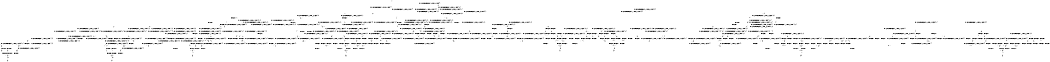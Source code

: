 digraph BCG {
size = "7, 10.5";
center = TRUE;
node [shape = circle];
0 [peripheries = 2];
0 -> 1 [label = "EX !0 !ATOMIC_EXCH_BRANCH (1, +1, TRUE, +0, 2, TRUE) !{}"];
0 -> 2 [label = "EX !2 !ATOMIC_EXCH_BRANCH (1, +0, TRUE, +0, 3, TRUE) !{}"];
0 -> 3 [label = "EX !1 !ATOMIC_EXCH_BRANCH (1, +0, TRUE, +0, 1, TRUE) !{}"];
1 -> 4 [label = "EX !2 !ATOMIC_EXCH_BRANCH (1, +0, TRUE, +0, 3, FALSE) !{0}"];
1 -> 5 [label = "EX !1 !ATOMIC_EXCH_BRANCH (1, +0, TRUE, +0, 1, FALSE) !{0}"];
1 -> 6 [label = "TERMINATE !0"];
2 -> 7 [label = "EX !0 !ATOMIC_EXCH_BRANCH (1, +1, TRUE, +0, 2, TRUE) !{0, 1, 2}"];
2 -> 8 [label = "EX !1 !ATOMIC_EXCH_BRANCH (1, +0, TRUE, +0, 1, TRUE) !{0, 1, 2}"];
2 -> 9 [label = "TERMINATE !2"];
2 -> 10 [label = "EX !0 !ATOMIC_EXCH_BRANCH (1, +1, TRUE, +0, 2, TRUE) !{0, 1, 2}"];
3 -> 11 [label = "EX !1 !ATOMIC_EXCH_BRANCH (1, +0, TRUE, +0, 1, TRUE) !{0, 1}"];
3 -> 12 [label = "EX !0 !ATOMIC_EXCH_BRANCH (1, +1, TRUE, +0, 2, TRUE) !{0, 1}"];
3 -> 13 [label = "EX !2 !ATOMIC_EXCH_BRANCH (1, +0, TRUE, +0, 3, TRUE) !{0, 1}"];
3 -> 14 [label = "EX !0 !ATOMIC_EXCH_BRANCH (1, +1, TRUE, +0, 2, TRUE) !{0, 1}"];
4 -> 7 [label = "EX !2 !ATOMIC_EXCH_BRANCH (1, +1, TRUE, +0, 3, TRUE) !{0, 1, 2}"];
4 -> 15 [label = "EX !1 !ATOMIC_EXCH_BRANCH (1, +0, TRUE, +0, 1, TRUE) !{0, 1, 2}"];
4 -> 16 [label = "TERMINATE !0"];
5 -> 17 [label = "EX !2 !ATOMIC_EXCH_BRANCH (1, +0, TRUE, +0, 3, TRUE) !{0, 1}"];
5 -> 18 [label = "TERMINATE !0"];
5 -> 19 [label = "TERMINATE !1"];
6 -> 20 [label = "EX !2 !ATOMIC_EXCH_BRANCH (1, +0, TRUE, +0, 3, FALSE) !{}"];
6 -> 21 [label = "EX !1 !ATOMIC_EXCH_BRANCH (1, +0, TRUE, +0, 1, FALSE) !{}"];
7 -> 22 [label = "EX !1 !ATOMIC_EXCH_BRANCH (1, +0, TRUE, +0, 1, FALSE) !{0, 1, 2}"];
7 -> 23 [label = "TERMINATE !0"];
7 -> 24 [label = "TERMINATE !2"];
8 -> 8 [label = "EX !1 !ATOMIC_EXCH_BRANCH (1, +0, TRUE, +0, 1, TRUE) !{0, 1, 2}"];
8 -> 25 [label = "EX !0 !ATOMIC_EXCH_BRANCH (1, +1, TRUE, +0, 2, TRUE) !{0, 1, 2}"];
8 -> 26 [label = "TERMINATE !2"];
8 -> 27 [label = "EX !0 !ATOMIC_EXCH_BRANCH (1, +1, TRUE, +0, 2, TRUE) !{0, 1, 2}"];
9 -> 28 [label = "EX !0 !ATOMIC_EXCH_BRANCH (1, +1, TRUE, +0, 2, TRUE) !{0, 1}"];
9 -> 29 [label = "EX !1 !ATOMIC_EXCH_BRANCH (1, +0, TRUE, +0, 1, TRUE) !{0, 1}"];
9 -> 30 [label = "EX !0 !ATOMIC_EXCH_BRANCH (1, +1, TRUE, +0, 2, TRUE) !{0, 1}"];
10 -> 31 [label = "EX !1 !ATOMIC_EXCH_BRANCH (1, +0, TRUE, +0, 1, FALSE) !{0, 1, 2}"];
10 -> 32 [label = "EX !1 !ATOMIC_EXCH_BRANCH (1, +0, TRUE, +0, 1, FALSE) !{0, 1, 2}"];
10 -> 33 [label = "TERMINATE !0"];
10 -> 34 [label = "TERMINATE !2"];
11 -> 11 [label = "EX !1 !ATOMIC_EXCH_BRANCH (1, +0, TRUE, +0, 1, TRUE) !{0, 1}"];
11 -> 12 [label = "EX !0 !ATOMIC_EXCH_BRANCH (1, +1, TRUE, +0, 2, TRUE) !{0, 1}"];
11 -> 13 [label = "EX !2 !ATOMIC_EXCH_BRANCH (1, +0, TRUE, +0, 3, TRUE) !{0, 1}"];
11 -> 14 [label = "EX !0 !ATOMIC_EXCH_BRANCH (1, +1, TRUE, +0, 2, TRUE) !{0, 1}"];
12 -> 35 [label = "EX !1 !ATOMIC_EXCH_BRANCH (1, +0, TRUE, +0, 1, FALSE) !{0, 1}"];
12 -> 36 [label = "EX !2 !ATOMIC_EXCH_BRANCH (1, +0, TRUE, +0, 3, FALSE) !{0, 1}"];
12 -> 37 [label = "TERMINATE !0"];
13 -> 8 [label = "EX !1 !ATOMIC_EXCH_BRANCH (1, +0, TRUE, +0, 1, TRUE) !{0, 1, 2}"];
13 -> 25 [label = "EX !0 !ATOMIC_EXCH_BRANCH (1, +1, TRUE, +0, 2, TRUE) !{0, 1, 2}"];
13 -> 26 [label = "TERMINATE !2"];
13 -> 27 [label = "EX !0 !ATOMIC_EXCH_BRANCH (1, +1, TRUE, +0, 2, TRUE) !{0, 1, 2}"];
14 -> 38 [label = "EX !1 !ATOMIC_EXCH_BRANCH (1, +0, TRUE, +0, 1, FALSE) !{0, 1}"];
14 -> 39 [label = "EX !1 !ATOMIC_EXCH_BRANCH (1, +0, TRUE, +0, 1, FALSE) !{0, 1}"];
14 -> 40 [label = "EX !2 !ATOMIC_EXCH_BRANCH (1, +0, TRUE, +0, 3, FALSE) !{0, 1}"];
14 -> 41 [label = "TERMINATE !0"];
15 -> 15 [label = "EX !1 !ATOMIC_EXCH_BRANCH (1, +0, TRUE, +0, 1, TRUE) !{0, 1, 2}"];
15 -> 25 [label = "EX !2 !ATOMIC_EXCH_BRANCH (1, +1, TRUE, +0, 3, TRUE) !{0, 1, 2}"];
15 -> 42 [label = "TERMINATE !0"];
16 -> 43 [label = "EX !2 !ATOMIC_EXCH_BRANCH (1, +1, TRUE, +0, 3, TRUE) !{1, 2}"];
16 -> 44 [label = "EX !1 !ATOMIC_EXCH_BRANCH (1, +0, TRUE, +0, 1, TRUE) !{1, 2}"];
16 -> 45 [label = "EX !1 !ATOMIC_EXCH_BRANCH (1, +0, TRUE, +0, 1, TRUE) !{1, 2}"];
17 -> 46 [label = "TERMINATE !0"];
17 -> 47 [label = "TERMINATE !2"];
17 -> 48 [label = "TERMINATE !1"];
18 -> 49 [label = "EX !2 !ATOMIC_EXCH_BRANCH (1, +0, TRUE, +0, 3, TRUE) !{1}"];
18 -> 50 [label = "TERMINATE !1"];
19 -> 51 [label = "EX !2 !ATOMIC_EXCH_BRANCH (1, +0, TRUE, +0, 3, TRUE) !{0}"];
19 -> 50 [label = "TERMINATE !0"];
20 -> 43 [label = "EX !2 !ATOMIC_EXCH_BRANCH (1, +1, TRUE, +0, 3, TRUE) !{1, 2}"];
20 -> 44 [label = "EX !1 !ATOMIC_EXCH_BRANCH (1, +0, TRUE, +0, 1, TRUE) !{1, 2}"];
20 -> 45 [label = "EX !1 !ATOMIC_EXCH_BRANCH (1, +0, TRUE, +0, 1, TRUE) !{1, 2}"];
21 -> 49 [label = "EX !2 !ATOMIC_EXCH_BRANCH (1, +0, TRUE, +0, 3, TRUE) !{1}"];
21 -> 50 [label = "TERMINATE !1"];
22 -> 46 [label = "TERMINATE !0"];
22 -> 47 [label = "TERMINATE !2"];
22 -> 48 [label = "TERMINATE !1"];
23 -> 52 [label = "EX !1 !ATOMIC_EXCH_BRANCH (1, +0, TRUE, +0, 1, FALSE) !{1, 2}"];
23 -> 53 [label = "TERMINATE !2"];
23 -> 54 [label = "EX !1 !ATOMIC_EXCH_BRANCH (1, +0, TRUE, +0, 1, FALSE) !{1, 2}"];
24 -> 55 [label = "EX !1 !ATOMIC_EXCH_BRANCH (1, +0, TRUE, +0, 1, FALSE) !{0, 1}"];
24 -> 53 [label = "TERMINATE !0"];
25 -> 22 [label = "EX !1 !ATOMIC_EXCH_BRANCH (1, +0, TRUE, +0, 1, FALSE) !{0, 1, 2}"];
25 -> 56 [label = "TERMINATE !0"];
25 -> 57 [label = "TERMINATE !2"];
26 -> 29 [label = "EX !1 !ATOMIC_EXCH_BRANCH (1, +0, TRUE, +0, 1, TRUE) !{0, 1}"];
26 -> 58 [label = "EX !0 !ATOMIC_EXCH_BRANCH (1, +1, TRUE, +0, 2, TRUE) !{0, 1}"];
26 -> 59 [label = "EX !0 !ATOMIC_EXCH_BRANCH (1, +1, TRUE, +0, 2, TRUE) !{0, 1}"];
27 -> 31 [label = "EX !1 !ATOMIC_EXCH_BRANCH (1, +0, TRUE, +0, 1, FALSE) !{0, 1, 2}"];
27 -> 32 [label = "EX !1 !ATOMIC_EXCH_BRANCH (1, +0, TRUE, +0, 1, FALSE) !{0, 1, 2}"];
27 -> 60 [label = "TERMINATE !0"];
27 -> 61 [label = "TERMINATE !2"];
28 -> 55 [label = "EX !1 !ATOMIC_EXCH_BRANCH (1, +0, TRUE, +0, 1, FALSE) !{0, 1}"];
28 -> 53 [label = "TERMINATE !0"];
29 -> 29 [label = "EX !1 !ATOMIC_EXCH_BRANCH (1, +0, TRUE, +0, 1, TRUE) !{0, 1}"];
29 -> 58 [label = "EX !0 !ATOMIC_EXCH_BRANCH (1, +1, TRUE, +0, 2, TRUE) !{0, 1}"];
29 -> 59 [label = "EX !0 !ATOMIC_EXCH_BRANCH (1, +1, TRUE, +0, 2, TRUE) !{0, 1}"];
30 -> 62 [label = "EX !1 !ATOMIC_EXCH_BRANCH (1, +0, TRUE, +0, 1, FALSE) !{0, 1}"];
30 -> 63 [label = "EX !1 !ATOMIC_EXCH_BRANCH (1, +0, TRUE, +0, 1, FALSE) !{0, 1}"];
30 -> 64 [label = "TERMINATE !0"];
31 -> 65 [label = "TERMINATE !0"];
31 -> 66 [label = "TERMINATE !2"];
31 -> 67 [label = "TERMINATE !1"];
32 -> 68 [label = "TERMINATE !0"];
32 -> 69 [label = "TERMINATE !2"];
32 -> 70 [label = "TERMINATE !1"];
33 -> 71 [label = "EX !1 !ATOMIC_EXCH_BRANCH (1, +0, TRUE, +0, 1, FALSE) !{1, 2}"];
33 -> 72 [label = "TERMINATE !2"];
34 -> 73 [label = "EX !1 !ATOMIC_EXCH_BRANCH (1, +0, TRUE, +0, 1, FALSE) !{0, 1}"];
34 -> 72 [label = "TERMINATE !0"];
35 -> 17 [label = "EX !2 !ATOMIC_EXCH_BRANCH (1, +0, TRUE, +0, 3, TRUE) !{0, 1}"];
35 -> 18 [label = "TERMINATE !0"];
35 -> 19 [label = "TERMINATE !1"];
36 -> 15 [label = "EX !1 !ATOMIC_EXCH_BRANCH (1, +0, TRUE, +0, 1, TRUE) !{0, 1, 2}"];
36 -> 25 [label = "EX !2 !ATOMIC_EXCH_BRANCH (1, +1, TRUE, +0, 3, TRUE) !{0, 1, 2}"];
36 -> 42 [label = "TERMINATE !0"];
37 -> 74 [label = "EX !1 !ATOMIC_EXCH_BRANCH (1, +0, TRUE, +0, 1, FALSE) !{1}"];
37 -> 75 [label = "EX !2 !ATOMIC_EXCH_BRANCH (1, +0, TRUE, +0, 3, FALSE) !{1}"];
37 -> 76 [label = "EX !1 !ATOMIC_EXCH_BRANCH (1, +0, TRUE, +0, 1, FALSE) !{1}"];
38 -> 77 [label = "EX !2 !ATOMIC_EXCH_BRANCH (1, +0, TRUE, +0, 3, TRUE) !{0, 1}"];
38 -> 78 [label = "TERMINATE !0"];
38 -> 79 [label = "TERMINATE !1"];
39 -> 80 [label = "EX !2 !ATOMIC_EXCH_BRANCH (1, +0, TRUE, +0, 3, TRUE) !{0, 1}"];
39 -> 81 [label = "TERMINATE !0"];
39 -> 82 [label = "TERMINATE !1"];
40 -> 83 [label = "EX !1 !ATOMIC_EXCH_BRANCH (1, +0, TRUE, +0, 1, TRUE) !{0, 1, 2}"];
40 -> 84 [label = "EX !2 !ATOMIC_EXCH_BRANCH (1, +1, TRUE, +0, 3, TRUE) !{0, 1, 2}"];
40 -> 85 [label = "TERMINATE !0"];
41 -> 86 [label = "EX !1 !ATOMIC_EXCH_BRANCH (1, +0, TRUE, +0, 1, FALSE) !{1}"];
41 -> 87 [label = "EX !2 !ATOMIC_EXCH_BRANCH (1, +0, TRUE, +0, 3, FALSE) !{1}"];
42 -> 44 [label = "EX !1 !ATOMIC_EXCH_BRANCH (1, +0, TRUE, +0, 1, TRUE) !{1, 2}"];
42 -> 88 [label = "EX !2 !ATOMIC_EXCH_BRANCH (1, +1, TRUE, +0, 3, TRUE) !{1, 2}"];
42 -> 45 [label = "EX !1 !ATOMIC_EXCH_BRANCH (1, +0, TRUE, +0, 1, TRUE) !{1, 2}"];
43 -> 52 [label = "EX !1 !ATOMIC_EXCH_BRANCH (1, +0, TRUE, +0, 1, FALSE) !{1, 2}"];
43 -> 53 [label = "TERMINATE !2"];
43 -> 54 [label = "EX !1 !ATOMIC_EXCH_BRANCH (1, +0, TRUE, +0, 1, FALSE) !{1, 2}"];
44 -> 44 [label = "EX !1 !ATOMIC_EXCH_BRANCH (1, +0, TRUE, +0, 1, TRUE) !{1, 2}"];
44 -> 88 [label = "EX !2 !ATOMIC_EXCH_BRANCH (1, +1, TRUE, +0, 3, TRUE) !{1, 2}"];
44 -> 45 [label = "EX !1 !ATOMIC_EXCH_BRANCH (1, +0, TRUE, +0, 1, TRUE) !{1, 2}"];
45 -> 89 [label = "EX !2 !ATOMIC_EXCH_BRANCH (1, +1, TRUE, +0, 3, TRUE) !{1, 2}"];
45 -> 45 [label = "EX !1 !ATOMIC_EXCH_BRANCH (1, +0, TRUE, +0, 1, TRUE) !{1, 2}"];
45 -> 90 [label = "EX !2 !ATOMIC_EXCH_BRANCH (1, +1, TRUE, +0, 3, TRUE) !{1, 2}"];
46 -> 91 [label = "TERMINATE !2"];
46 -> 92 [label = "TERMINATE !1"];
47 -> 91 [label = "TERMINATE !0"];
47 -> 93 [label = "TERMINATE !1"];
48 -> 92 [label = "TERMINATE !0"];
48 -> 93 [label = "TERMINATE !2"];
49 -> 91 [label = "TERMINATE !2"];
49 -> 92 [label = "TERMINATE !1"];
50 -> 94 [label = "EX !2 !ATOMIC_EXCH_BRANCH (1, +0, TRUE, +0, 3, TRUE) !{}"];
51 -> 92 [label = "TERMINATE !0"];
51 -> 93 [label = "TERMINATE !2"];
52 -> 91 [label = "TERMINATE !2"];
52 -> 92 [label = "TERMINATE !1"];
53 -> 95 [label = "EX !1 !ATOMIC_EXCH_BRANCH (1, +0, TRUE, +0, 1, FALSE) !{1}"];
53 -> 96 [label = "EX !1 !ATOMIC_EXCH_BRANCH (1, +0, TRUE, +0, 1, FALSE) !{1}"];
54 -> 97 [label = "TERMINATE !2"];
54 -> 98 [label = "TERMINATE !1"];
55 -> 91 [label = "TERMINATE !0"];
55 -> 93 [label = "TERMINATE !1"];
56 -> 52 [label = "EX !1 !ATOMIC_EXCH_BRANCH (1, +0, TRUE, +0, 1, FALSE) !{1, 2}"];
56 -> 99 [label = "TERMINATE !2"];
56 -> 54 [label = "EX !1 !ATOMIC_EXCH_BRANCH (1, +0, TRUE, +0, 1, FALSE) !{1, 2}"];
57 -> 55 [label = "EX !1 !ATOMIC_EXCH_BRANCH (1, +0, TRUE, +0, 1, FALSE) !{0, 1}"];
57 -> 99 [label = "TERMINATE !0"];
58 -> 55 [label = "EX !1 !ATOMIC_EXCH_BRANCH (1, +0, TRUE, +0, 1, FALSE) !{0, 1}"];
58 -> 99 [label = "TERMINATE !0"];
59 -> 62 [label = "EX !1 !ATOMIC_EXCH_BRANCH (1, +0, TRUE, +0, 1, FALSE) !{0, 1}"];
59 -> 63 [label = "EX !1 !ATOMIC_EXCH_BRANCH (1, +0, TRUE, +0, 1, FALSE) !{0, 1}"];
59 -> 100 [label = "TERMINATE !0"];
60 -> 71 [label = "EX !1 !ATOMIC_EXCH_BRANCH (1, +0, TRUE, +0, 1, FALSE) !{1, 2}"];
60 -> 101 [label = "TERMINATE !2"];
61 -> 73 [label = "EX !1 !ATOMIC_EXCH_BRANCH (1, +0, TRUE, +0, 1, FALSE) !{0, 1}"];
61 -> 101 [label = "TERMINATE !0"];
62 -> 102 [label = "TERMINATE !0"];
62 -> 103 [label = "TERMINATE !1"];
63 -> 104 [label = "TERMINATE !0"];
63 -> 105 [label = "TERMINATE !1"];
64 -> 106 [label = "EX !1 !ATOMIC_EXCH_BRANCH (1, +0, TRUE, +0, 1, FALSE) !{1}"];
65 -> 107 [label = "TERMINATE !2"];
65 -> 108 [label = "TERMINATE !1"];
66 -> 107 [label = "TERMINATE !0"];
66 -> 109 [label = "TERMINATE !1"];
67 -> 108 [label = "TERMINATE !0"];
67 -> 109 [label = "TERMINATE !2"];
68 -> 110 [label = "TERMINATE !2"];
68 -> 111 [label = "TERMINATE !1"];
69 -> 110 [label = "TERMINATE !0"];
69 -> 112 [label = "TERMINATE !1"];
70 -> 111 [label = "TERMINATE !0"];
70 -> 112 [label = "TERMINATE !2"];
71 -> 110 [label = "TERMINATE !2"];
71 -> 111 [label = "TERMINATE !1"];
72 -> 113 [label = "EX !1 !ATOMIC_EXCH_BRANCH (1, +0, TRUE, +0, 1, FALSE) !{1}"];
73 -> 110 [label = "TERMINATE !0"];
73 -> 112 [label = "TERMINATE !1"];
74 -> 49 [label = "EX !2 !ATOMIC_EXCH_BRANCH (1, +0, TRUE, +0, 3, TRUE) !{1}"];
74 -> 50 [label = "TERMINATE !1"];
75 -> 44 [label = "EX !1 !ATOMIC_EXCH_BRANCH (1, +0, TRUE, +0, 1, TRUE) !{1, 2}"];
75 -> 88 [label = "EX !2 !ATOMIC_EXCH_BRANCH (1, +1, TRUE, +0, 3, TRUE) !{1, 2}"];
75 -> 45 [label = "EX !1 !ATOMIC_EXCH_BRANCH (1, +0, TRUE, +0, 1, TRUE) !{1, 2}"];
76 -> 114 [label = "EX !2 !ATOMIC_EXCH_BRANCH (1, +0, TRUE, +0, 3, TRUE) !{1}"];
76 -> 115 [label = "TERMINATE !1"];
77 -> 116 [label = "TERMINATE !0"];
77 -> 117 [label = "TERMINATE !2"];
77 -> 118 [label = "TERMINATE !1"];
78 -> 119 [label = "EX !2 !ATOMIC_EXCH_BRANCH (1, +0, TRUE, +0, 3, TRUE) !{1}"];
78 -> 120 [label = "TERMINATE !1"];
79 -> 121 [label = "EX !2 !ATOMIC_EXCH_BRANCH (1, +0, TRUE, +0, 3, TRUE) !{0}"];
79 -> 120 [label = "TERMINATE !0"];
80 -> 122 [label = "TERMINATE !0"];
80 -> 123 [label = "TERMINATE !2"];
80 -> 124 [label = "TERMINATE !1"];
81 -> 125 [label = "EX !2 !ATOMIC_EXCH_BRANCH (1, +0, TRUE, +0, 3, TRUE) !{1}"];
81 -> 126 [label = "TERMINATE !1"];
82 -> 127 [label = "EX !2 !ATOMIC_EXCH_BRANCH (1, +0, TRUE, +0, 3, TRUE) !{0}"];
82 -> 126 [label = "TERMINATE !0"];
83 -> 83 [label = "EX !1 !ATOMIC_EXCH_BRANCH (1, +0, TRUE, +0, 1, TRUE) !{0, 1, 2}"];
83 -> 84 [label = "EX !2 !ATOMIC_EXCH_BRANCH (1, +1, TRUE, +0, 3, TRUE) !{0, 1, 2}"];
83 -> 85 [label = "TERMINATE !0"];
84 -> 128 [label = "EX !1 !ATOMIC_EXCH_BRANCH (1, +0, TRUE, +0, 1, FALSE) !{0, 1, 2}"];
84 -> 129 [label = "TERMINATE !0"];
84 -> 130 [label = "TERMINATE !2"];
85 -> 131 [label = "EX !1 !ATOMIC_EXCH_BRANCH (1, +0, TRUE, +0, 1, TRUE) !{1, 2}"];
85 -> 132 [label = "EX !2 !ATOMIC_EXCH_BRANCH (1, +1, TRUE, +0, 3, TRUE) !{1, 2}"];
86 -> 125 [label = "EX !2 !ATOMIC_EXCH_BRANCH (1, +0, TRUE, +0, 3, TRUE) !{1}"];
86 -> 126 [label = "TERMINATE !1"];
87 -> 131 [label = "EX !1 !ATOMIC_EXCH_BRANCH (1, +0, TRUE, +0, 1, TRUE) !{1, 2}"];
87 -> 132 [label = "EX !2 !ATOMIC_EXCH_BRANCH (1, +1, TRUE, +0, 3, TRUE) !{1, 2}"];
88 -> 52 [label = "EX !1 !ATOMIC_EXCH_BRANCH (1, +0, TRUE, +0, 1, FALSE) !{1, 2}"];
88 -> 99 [label = "TERMINATE !2"];
88 -> 54 [label = "EX !1 !ATOMIC_EXCH_BRANCH (1, +0, TRUE, +0, 1, FALSE) !{1, 2}"];
89 -> 133 [label = "EX !1 !ATOMIC_EXCH_BRANCH (1, +0, TRUE, +0, 1, FALSE) !{1, 2}"];
89 -> 134 [label = "TERMINATE !2"];
89 -> 54 [label = "EX !1 !ATOMIC_EXCH_BRANCH (1, +0, TRUE, +0, 1, FALSE) !{1, 2}"];
90 -> 54 [label = "EX !1 !ATOMIC_EXCH_BRANCH (1, +0, TRUE, +0, 1, FALSE) !{1, 2}"];
90 -> 135 [label = "TERMINATE !2"];
91 -> 136 [label = "TERMINATE !1"];
92 -> 136 [label = "TERMINATE !2"];
93 -> 136 [label = "TERMINATE !0"];
94 -> 136 [label = "TERMINATE !2"];
95 -> 136 [label = "TERMINATE !1"];
96 -> 137 [label = "TERMINATE !1"];
97 -> 138 [label = "TERMINATE !1"];
98 -> 138 [label = "TERMINATE !2"];
99 -> 95 [label = "EX !1 !ATOMIC_EXCH_BRANCH (1, +0, TRUE, +0, 1, FALSE) !{1}"];
99 -> 96 [label = "EX !1 !ATOMIC_EXCH_BRANCH (1, +0, TRUE, +0, 1, FALSE) !{1}"];
100 -> 106 [label = "EX !1 !ATOMIC_EXCH_BRANCH (1, +0, TRUE, +0, 1, FALSE) !{1}"];
101 -> 113 [label = "EX !1 !ATOMIC_EXCH_BRANCH (1, +0, TRUE, +0, 1, FALSE) !{1}"];
102 -> 139 [label = "TERMINATE !1"];
103 -> 139 [label = "TERMINATE !0"];
104 -> 140 [label = "TERMINATE !1"];
105 -> 140 [label = "TERMINATE !0"];
106 -> 140 [label = "TERMINATE !1"];
107 -> 141 [label = "TERMINATE !1"];
108 -> 141 [label = "TERMINATE !2"];
109 -> 141 [label = "TERMINATE !0"];
110 -> 142 [label = "TERMINATE !1"];
111 -> 142 [label = "TERMINATE !2"];
112 -> 142 [label = "TERMINATE !0"];
113 -> 142 [label = "TERMINATE !1"];
114 -> 143 [label = "TERMINATE !2"];
114 -> 144 [label = "TERMINATE !1"];
115 -> 145 [label = "EX !2 !ATOMIC_EXCH_BRANCH (1, +0, TRUE, +0, 3, TRUE) !{}"];
116 -> 102 [label = "TERMINATE !2"];
116 -> 146 [label = "TERMINATE !1"];
117 -> 102 [label = "TERMINATE !0"];
117 -> 103 [label = "TERMINATE !1"];
118 -> 146 [label = "TERMINATE !0"];
118 -> 103 [label = "TERMINATE !2"];
119 -> 102 [label = "TERMINATE !2"];
119 -> 146 [label = "TERMINATE !1"];
120 -> 147 [label = "EX !2 !ATOMIC_EXCH_BRANCH (1, +0, TRUE, +0, 3, TRUE) !{}"];
121 -> 146 [label = "TERMINATE !0"];
121 -> 103 [label = "TERMINATE !2"];
122 -> 104 [label = "TERMINATE !2"];
122 -> 148 [label = "TERMINATE !1"];
123 -> 104 [label = "TERMINATE !0"];
123 -> 105 [label = "TERMINATE !1"];
124 -> 148 [label = "TERMINATE !0"];
124 -> 105 [label = "TERMINATE !2"];
125 -> 104 [label = "TERMINATE !2"];
125 -> 148 [label = "TERMINATE !1"];
126 -> 149 [label = "EX !2 !ATOMIC_EXCH_BRANCH (1, +0, TRUE, +0, 3, TRUE) !{}"];
127 -> 148 [label = "TERMINATE !0"];
127 -> 105 [label = "TERMINATE !2"];
128 -> 122 [label = "TERMINATE !0"];
128 -> 123 [label = "TERMINATE !2"];
128 -> 124 [label = "TERMINATE !1"];
129 -> 150 [label = "EX !1 !ATOMIC_EXCH_BRANCH (1, +0, TRUE, +0, 1, FALSE) !{1, 2}"];
129 -> 100 [label = "TERMINATE !2"];
130 -> 62 [label = "EX !1 !ATOMIC_EXCH_BRANCH (1, +0, TRUE, +0, 1, FALSE) !{0, 1}"];
130 -> 63 [label = "EX !1 !ATOMIC_EXCH_BRANCH (1, +0, TRUE, +0, 1, FALSE) !{0, 1}"];
130 -> 100 [label = "TERMINATE !0"];
131 -> 131 [label = "EX !1 !ATOMIC_EXCH_BRANCH (1, +0, TRUE, +0, 1, TRUE) !{1, 2}"];
131 -> 132 [label = "EX !2 !ATOMIC_EXCH_BRANCH (1, +1, TRUE, +0, 3, TRUE) !{1, 2}"];
132 -> 150 [label = "EX !1 !ATOMIC_EXCH_BRANCH (1, +0, TRUE, +0, 1, FALSE) !{1, 2}"];
132 -> 100 [label = "TERMINATE !2"];
133 -> 151 [label = "TERMINATE !2"];
133 -> 152 [label = "TERMINATE !1"];
134 -> 153 [label = "EX !1 !ATOMIC_EXCH_BRANCH (1, +0, TRUE, +0, 1, FALSE) !{1}"];
135 -> 154 [label = "EX !1 !ATOMIC_EXCH_BRANCH (1, +0, TRUE, +0, 1, FALSE) !{1}"];
136 -> 155 [label = "exit"];
137 -> 156 [label = "exit"];
138 -> 157 [label = "exit"];
139 -> 158 [label = "exit"];
140 -> 159 [label = "exit"];
141 -> 160 [label = "exit"];
142 -> 161 [label = "exit"];
143 -> 137 [label = "TERMINATE !1"];
144 -> 137 [label = "TERMINATE !2"];
145 -> 137 [label = "TERMINATE !2"];
146 -> 139 [label = "TERMINATE !2"];
147 -> 139 [label = "TERMINATE !2"];
148 -> 140 [label = "TERMINATE !2"];
149 -> 140 [label = "TERMINATE !2"];
150 -> 104 [label = "TERMINATE !2"];
150 -> 148 [label = "TERMINATE !1"];
151 -> 162 [label = "TERMINATE !1"];
152 -> 162 [label = "TERMINATE !2"];
153 -> 162 [label = "TERMINATE !1"];
154 -> 138 [label = "TERMINATE !1"];
162 -> 163 [label = "exit"];
}
